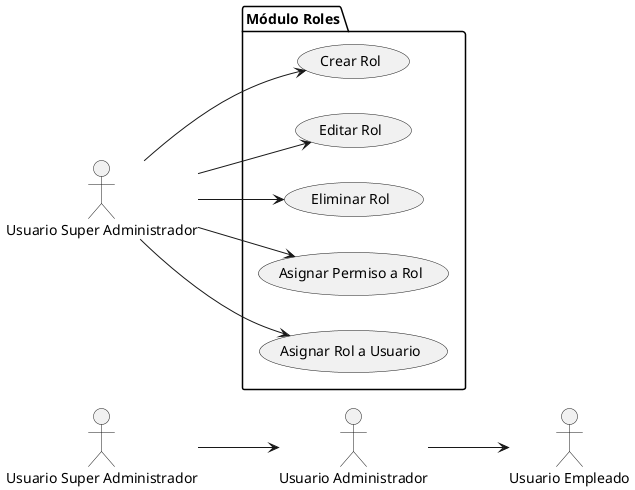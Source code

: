 @startuml "CU - 2 - Gestión de Roles - Super Administrador"

left to right direction

/' === Sección de jerarquias === '/
actor "Usuario Super Administrador" as sadmin1
actor "Usuario Administrador" as admin1
actor "Usuario Empleado" as user1
sadmin1 --> admin1
admin1 --> user1

/' === Sección de actores === '/
actor "Usuario Super Administrador" as sadmin

/' === Sección de elementos === '/
package "Módulo Roles" {
    usecase "Crear Rol" as auth_role_create
    usecase "Editar Rol" as auth_role_edit
    usecase "Eliminar Rol" as auth_role_delete
    usecase "Asignar Permiso a Rol" as auth_permission_to_role
    usecase "Asignar Rol a Usuario" as auth_role_to_user
}

/' === Sección de Relaciones === '/
sadmin --> auth_role_create
sadmin --> auth_role_edit
sadmin --> auth_role_delete
sadmin --> auth_permission_to_role
sadmin --> auth_role_to_user

@enduml

